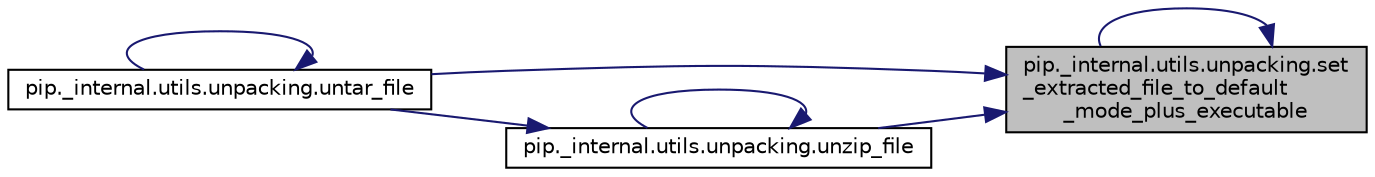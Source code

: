 digraph "pip._internal.utils.unpacking.set_extracted_file_to_default_mode_plus_executable"
{
 // LATEX_PDF_SIZE
  edge [fontname="Helvetica",fontsize="10",labelfontname="Helvetica",labelfontsize="10"];
  node [fontname="Helvetica",fontsize="10",shape=record];
  rankdir="RL";
  Node1 [label="pip._internal.utils.unpacking.set\l_extracted_file_to_default\l_mode_plus_executable",height=0.2,width=0.4,color="black", fillcolor="grey75", style="filled", fontcolor="black",tooltip=" "];
  Node1 -> Node1 [dir="back",color="midnightblue",fontsize="10",style="solid",fontname="Helvetica"];
  Node1 -> Node2 [dir="back",color="midnightblue",fontsize="10",style="solid",fontname="Helvetica"];
  Node2 [label="pip._internal.utils.unpacking.untar_file",height=0.2,width=0.4,color="black", fillcolor="white", style="filled",URL="$d8/d22/namespacepip_1_1__internal_1_1utils_1_1unpacking.html#a5acf8cffa33829350a298940743e4087",tooltip=" "];
  Node2 -> Node2 [dir="back",color="midnightblue",fontsize="10",style="solid",fontname="Helvetica"];
  Node1 -> Node3 [dir="back",color="midnightblue",fontsize="10",style="solid",fontname="Helvetica"];
  Node3 [label="pip._internal.utils.unpacking.unzip_file",height=0.2,width=0.4,color="black", fillcolor="white", style="filled",URL="$d8/d22/namespacepip_1_1__internal_1_1utils_1_1unpacking.html#ac680d7976163e5e647a0e14958948bed",tooltip=" "];
  Node3 -> Node2 [dir="back",color="midnightblue",fontsize="10",style="solid",fontname="Helvetica"];
  Node3 -> Node3 [dir="back",color="midnightblue",fontsize="10",style="solid",fontname="Helvetica"];
}
